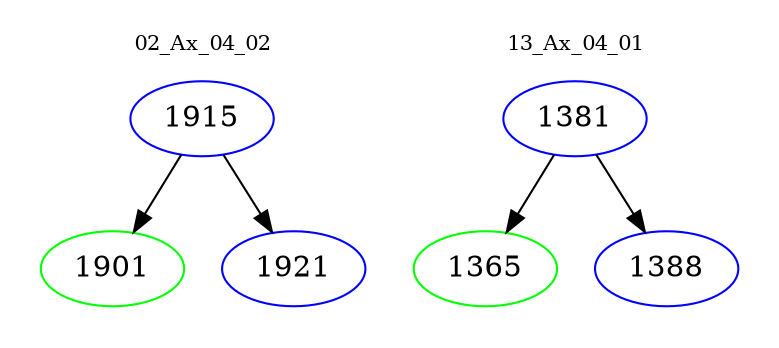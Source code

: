 digraph{
subgraph cluster_0 {
color = white
label = "02_Ax_04_02";
fontsize=10;
T0_1915 [label="1915", color="blue"]
T0_1915 -> T0_1901 [color="black"]
T0_1901 [label="1901", color="green"]
T0_1915 -> T0_1921 [color="black"]
T0_1921 [label="1921", color="blue"]
}
subgraph cluster_1 {
color = white
label = "13_Ax_04_01";
fontsize=10;
T1_1381 [label="1381", color="blue"]
T1_1381 -> T1_1365 [color="black"]
T1_1365 [label="1365", color="green"]
T1_1381 -> T1_1388 [color="black"]
T1_1388 [label="1388", color="blue"]
}
}
